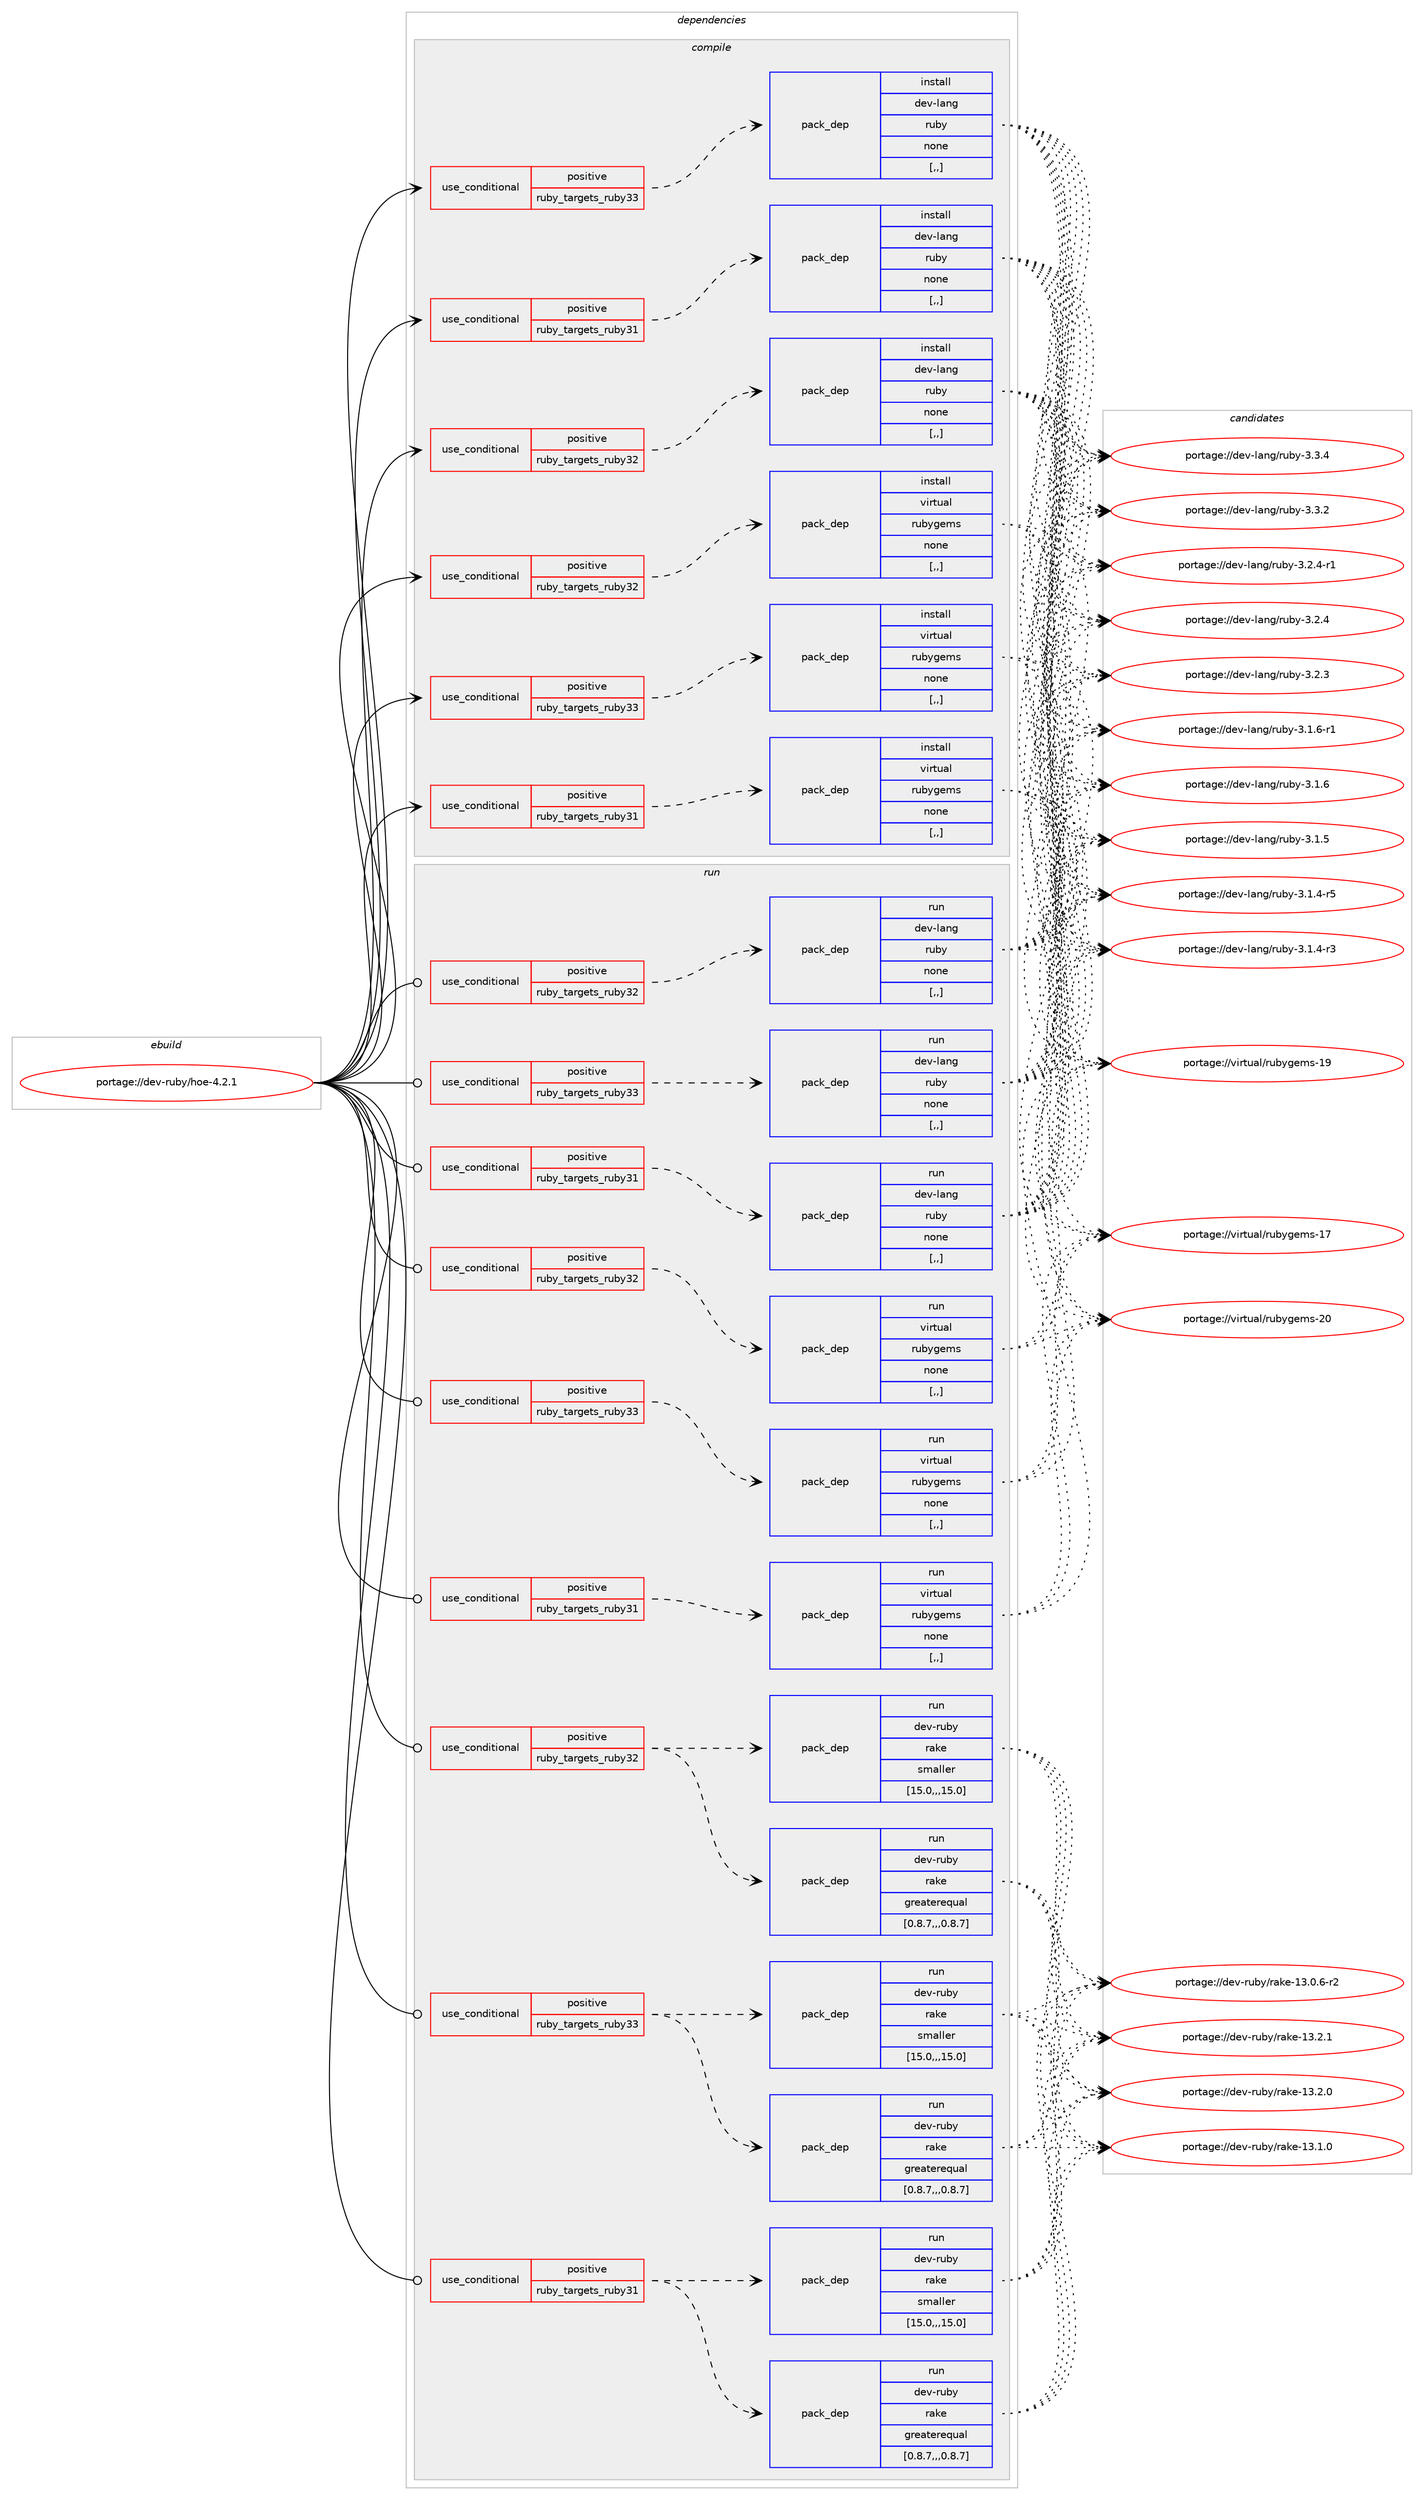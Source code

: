 digraph prolog {

# *************
# Graph options
# *************

newrank=true;
concentrate=true;
compound=true;
graph [rankdir=LR,fontname=Helvetica,fontsize=10,ranksep=1.5];#, ranksep=2.5, nodesep=0.2];
edge  [arrowhead=vee];
node  [fontname=Helvetica,fontsize=10];

# **********
# The ebuild
# **********

subgraph cluster_leftcol {
color=gray;
label=<<i>ebuild</i>>;
id [label="portage://dev-ruby/hoe-4.2.1", color=red, width=4, href="../dev-ruby/hoe-4.2.1.svg"];
}

# ****************
# The dependencies
# ****************

subgraph cluster_midcol {
color=gray;
label=<<i>dependencies</i>>;
subgraph cluster_compile {
fillcolor="#eeeeee";
style=filled;
label=<<i>compile</i>>;
subgraph cond48665 {
dependency185634 [label=<<TABLE BORDER="0" CELLBORDER="1" CELLSPACING="0" CELLPADDING="4"><TR><TD ROWSPAN="3" CELLPADDING="10">use_conditional</TD></TR><TR><TD>positive</TD></TR><TR><TD>ruby_targets_ruby31</TD></TR></TABLE>>, shape=none, color=red];
subgraph pack135637 {
dependency185635 [label=<<TABLE BORDER="0" CELLBORDER="1" CELLSPACING="0" CELLPADDING="4" WIDTH="220"><TR><TD ROWSPAN="6" CELLPADDING="30">pack_dep</TD></TR><TR><TD WIDTH="110">install</TD></TR><TR><TD>dev-lang</TD></TR><TR><TD>ruby</TD></TR><TR><TD>none</TD></TR><TR><TD>[,,]</TD></TR></TABLE>>, shape=none, color=blue];
}
dependency185634:e -> dependency185635:w [weight=20,style="dashed",arrowhead="vee"];
}
id:e -> dependency185634:w [weight=20,style="solid",arrowhead="vee"];
subgraph cond48666 {
dependency185636 [label=<<TABLE BORDER="0" CELLBORDER="1" CELLSPACING="0" CELLPADDING="4"><TR><TD ROWSPAN="3" CELLPADDING="10">use_conditional</TD></TR><TR><TD>positive</TD></TR><TR><TD>ruby_targets_ruby31</TD></TR></TABLE>>, shape=none, color=red];
subgraph pack135638 {
dependency185637 [label=<<TABLE BORDER="0" CELLBORDER="1" CELLSPACING="0" CELLPADDING="4" WIDTH="220"><TR><TD ROWSPAN="6" CELLPADDING="30">pack_dep</TD></TR><TR><TD WIDTH="110">install</TD></TR><TR><TD>virtual</TD></TR><TR><TD>rubygems</TD></TR><TR><TD>none</TD></TR><TR><TD>[,,]</TD></TR></TABLE>>, shape=none, color=blue];
}
dependency185636:e -> dependency185637:w [weight=20,style="dashed",arrowhead="vee"];
}
id:e -> dependency185636:w [weight=20,style="solid",arrowhead="vee"];
subgraph cond48667 {
dependency185638 [label=<<TABLE BORDER="0" CELLBORDER="1" CELLSPACING="0" CELLPADDING="4"><TR><TD ROWSPAN="3" CELLPADDING="10">use_conditional</TD></TR><TR><TD>positive</TD></TR><TR><TD>ruby_targets_ruby32</TD></TR></TABLE>>, shape=none, color=red];
subgraph pack135639 {
dependency185639 [label=<<TABLE BORDER="0" CELLBORDER="1" CELLSPACING="0" CELLPADDING="4" WIDTH="220"><TR><TD ROWSPAN="6" CELLPADDING="30">pack_dep</TD></TR><TR><TD WIDTH="110">install</TD></TR><TR><TD>dev-lang</TD></TR><TR><TD>ruby</TD></TR><TR><TD>none</TD></TR><TR><TD>[,,]</TD></TR></TABLE>>, shape=none, color=blue];
}
dependency185638:e -> dependency185639:w [weight=20,style="dashed",arrowhead="vee"];
}
id:e -> dependency185638:w [weight=20,style="solid",arrowhead="vee"];
subgraph cond48668 {
dependency185640 [label=<<TABLE BORDER="0" CELLBORDER="1" CELLSPACING="0" CELLPADDING="4"><TR><TD ROWSPAN="3" CELLPADDING="10">use_conditional</TD></TR><TR><TD>positive</TD></TR><TR><TD>ruby_targets_ruby32</TD></TR></TABLE>>, shape=none, color=red];
subgraph pack135640 {
dependency185641 [label=<<TABLE BORDER="0" CELLBORDER="1" CELLSPACING="0" CELLPADDING="4" WIDTH="220"><TR><TD ROWSPAN="6" CELLPADDING="30">pack_dep</TD></TR><TR><TD WIDTH="110">install</TD></TR><TR><TD>virtual</TD></TR><TR><TD>rubygems</TD></TR><TR><TD>none</TD></TR><TR><TD>[,,]</TD></TR></TABLE>>, shape=none, color=blue];
}
dependency185640:e -> dependency185641:w [weight=20,style="dashed",arrowhead="vee"];
}
id:e -> dependency185640:w [weight=20,style="solid",arrowhead="vee"];
subgraph cond48669 {
dependency185642 [label=<<TABLE BORDER="0" CELLBORDER="1" CELLSPACING="0" CELLPADDING="4"><TR><TD ROWSPAN="3" CELLPADDING="10">use_conditional</TD></TR><TR><TD>positive</TD></TR><TR><TD>ruby_targets_ruby33</TD></TR></TABLE>>, shape=none, color=red];
subgraph pack135641 {
dependency185643 [label=<<TABLE BORDER="0" CELLBORDER="1" CELLSPACING="0" CELLPADDING="4" WIDTH="220"><TR><TD ROWSPAN="6" CELLPADDING="30">pack_dep</TD></TR><TR><TD WIDTH="110">install</TD></TR><TR><TD>dev-lang</TD></TR><TR><TD>ruby</TD></TR><TR><TD>none</TD></TR><TR><TD>[,,]</TD></TR></TABLE>>, shape=none, color=blue];
}
dependency185642:e -> dependency185643:w [weight=20,style="dashed",arrowhead="vee"];
}
id:e -> dependency185642:w [weight=20,style="solid",arrowhead="vee"];
subgraph cond48670 {
dependency185644 [label=<<TABLE BORDER="0" CELLBORDER="1" CELLSPACING="0" CELLPADDING="4"><TR><TD ROWSPAN="3" CELLPADDING="10">use_conditional</TD></TR><TR><TD>positive</TD></TR><TR><TD>ruby_targets_ruby33</TD></TR></TABLE>>, shape=none, color=red];
subgraph pack135642 {
dependency185645 [label=<<TABLE BORDER="0" CELLBORDER="1" CELLSPACING="0" CELLPADDING="4" WIDTH="220"><TR><TD ROWSPAN="6" CELLPADDING="30">pack_dep</TD></TR><TR><TD WIDTH="110">install</TD></TR><TR><TD>virtual</TD></TR><TR><TD>rubygems</TD></TR><TR><TD>none</TD></TR><TR><TD>[,,]</TD></TR></TABLE>>, shape=none, color=blue];
}
dependency185644:e -> dependency185645:w [weight=20,style="dashed",arrowhead="vee"];
}
id:e -> dependency185644:w [weight=20,style="solid",arrowhead="vee"];
}
subgraph cluster_compileandrun {
fillcolor="#eeeeee";
style=filled;
label=<<i>compile and run</i>>;
}
subgraph cluster_run {
fillcolor="#eeeeee";
style=filled;
label=<<i>run</i>>;
subgraph cond48671 {
dependency185646 [label=<<TABLE BORDER="0" CELLBORDER="1" CELLSPACING="0" CELLPADDING="4"><TR><TD ROWSPAN="3" CELLPADDING="10">use_conditional</TD></TR><TR><TD>positive</TD></TR><TR><TD>ruby_targets_ruby31</TD></TR></TABLE>>, shape=none, color=red];
subgraph pack135643 {
dependency185647 [label=<<TABLE BORDER="0" CELLBORDER="1" CELLSPACING="0" CELLPADDING="4" WIDTH="220"><TR><TD ROWSPAN="6" CELLPADDING="30">pack_dep</TD></TR><TR><TD WIDTH="110">run</TD></TR><TR><TD>dev-lang</TD></TR><TR><TD>ruby</TD></TR><TR><TD>none</TD></TR><TR><TD>[,,]</TD></TR></TABLE>>, shape=none, color=blue];
}
dependency185646:e -> dependency185647:w [weight=20,style="dashed",arrowhead="vee"];
}
id:e -> dependency185646:w [weight=20,style="solid",arrowhead="odot"];
subgraph cond48672 {
dependency185648 [label=<<TABLE BORDER="0" CELLBORDER="1" CELLSPACING="0" CELLPADDING="4"><TR><TD ROWSPAN="3" CELLPADDING="10">use_conditional</TD></TR><TR><TD>positive</TD></TR><TR><TD>ruby_targets_ruby31</TD></TR></TABLE>>, shape=none, color=red];
subgraph pack135644 {
dependency185649 [label=<<TABLE BORDER="0" CELLBORDER="1" CELLSPACING="0" CELLPADDING="4" WIDTH="220"><TR><TD ROWSPAN="6" CELLPADDING="30">pack_dep</TD></TR><TR><TD WIDTH="110">run</TD></TR><TR><TD>dev-ruby</TD></TR><TR><TD>rake</TD></TR><TR><TD>greaterequal</TD></TR><TR><TD>[0.8.7,,,0.8.7]</TD></TR></TABLE>>, shape=none, color=blue];
}
dependency185648:e -> dependency185649:w [weight=20,style="dashed",arrowhead="vee"];
subgraph pack135645 {
dependency185650 [label=<<TABLE BORDER="0" CELLBORDER="1" CELLSPACING="0" CELLPADDING="4" WIDTH="220"><TR><TD ROWSPAN="6" CELLPADDING="30">pack_dep</TD></TR><TR><TD WIDTH="110">run</TD></TR><TR><TD>dev-ruby</TD></TR><TR><TD>rake</TD></TR><TR><TD>smaller</TD></TR><TR><TD>[15.0,,,15.0]</TD></TR></TABLE>>, shape=none, color=blue];
}
dependency185648:e -> dependency185650:w [weight=20,style="dashed",arrowhead="vee"];
}
id:e -> dependency185648:w [weight=20,style="solid",arrowhead="odot"];
subgraph cond48673 {
dependency185651 [label=<<TABLE BORDER="0" CELLBORDER="1" CELLSPACING="0" CELLPADDING="4"><TR><TD ROWSPAN="3" CELLPADDING="10">use_conditional</TD></TR><TR><TD>positive</TD></TR><TR><TD>ruby_targets_ruby31</TD></TR></TABLE>>, shape=none, color=red];
subgraph pack135646 {
dependency185652 [label=<<TABLE BORDER="0" CELLBORDER="1" CELLSPACING="0" CELLPADDING="4" WIDTH="220"><TR><TD ROWSPAN="6" CELLPADDING="30">pack_dep</TD></TR><TR><TD WIDTH="110">run</TD></TR><TR><TD>virtual</TD></TR><TR><TD>rubygems</TD></TR><TR><TD>none</TD></TR><TR><TD>[,,]</TD></TR></TABLE>>, shape=none, color=blue];
}
dependency185651:e -> dependency185652:w [weight=20,style="dashed",arrowhead="vee"];
}
id:e -> dependency185651:w [weight=20,style="solid",arrowhead="odot"];
subgraph cond48674 {
dependency185653 [label=<<TABLE BORDER="0" CELLBORDER="1" CELLSPACING="0" CELLPADDING="4"><TR><TD ROWSPAN="3" CELLPADDING="10">use_conditional</TD></TR><TR><TD>positive</TD></TR><TR><TD>ruby_targets_ruby32</TD></TR></TABLE>>, shape=none, color=red];
subgraph pack135647 {
dependency185654 [label=<<TABLE BORDER="0" CELLBORDER="1" CELLSPACING="0" CELLPADDING="4" WIDTH="220"><TR><TD ROWSPAN="6" CELLPADDING="30">pack_dep</TD></TR><TR><TD WIDTH="110">run</TD></TR><TR><TD>dev-lang</TD></TR><TR><TD>ruby</TD></TR><TR><TD>none</TD></TR><TR><TD>[,,]</TD></TR></TABLE>>, shape=none, color=blue];
}
dependency185653:e -> dependency185654:w [weight=20,style="dashed",arrowhead="vee"];
}
id:e -> dependency185653:w [weight=20,style="solid",arrowhead="odot"];
subgraph cond48675 {
dependency185655 [label=<<TABLE BORDER="0" CELLBORDER="1" CELLSPACING="0" CELLPADDING="4"><TR><TD ROWSPAN="3" CELLPADDING="10">use_conditional</TD></TR><TR><TD>positive</TD></TR><TR><TD>ruby_targets_ruby32</TD></TR></TABLE>>, shape=none, color=red];
subgraph pack135648 {
dependency185656 [label=<<TABLE BORDER="0" CELLBORDER="1" CELLSPACING="0" CELLPADDING="4" WIDTH="220"><TR><TD ROWSPAN="6" CELLPADDING="30">pack_dep</TD></TR><TR><TD WIDTH="110">run</TD></TR><TR><TD>dev-ruby</TD></TR><TR><TD>rake</TD></TR><TR><TD>greaterequal</TD></TR><TR><TD>[0.8.7,,,0.8.7]</TD></TR></TABLE>>, shape=none, color=blue];
}
dependency185655:e -> dependency185656:w [weight=20,style="dashed",arrowhead="vee"];
subgraph pack135649 {
dependency185657 [label=<<TABLE BORDER="0" CELLBORDER="1" CELLSPACING="0" CELLPADDING="4" WIDTH="220"><TR><TD ROWSPAN="6" CELLPADDING="30">pack_dep</TD></TR><TR><TD WIDTH="110">run</TD></TR><TR><TD>dev-ruby</TD></TR><TR><TD>rake</TD></TR><TR><TD>smaller</TD></TR><TR><TD>[15.0,,,15.0]</TD></TR></TABLE>>, shape=none, color=blue];
}
dependency185655:e -> dependency185657:w [weight=20,style="dashed",arrowhead="vee"];
}
id:e -> dependency185655:w [weight=20,style="solid",arrowhead="odot"];
subgraph cond48676 {
dependency185658 [label=<<TABLE BORDER="0" CELLBORDER="1" CELLSPACING="0" CELLPADDING="4"><TR><TD ROWSPAN="3" CELLPADDING="10">use_conditional</TD></TR><TR><TD>positive</TD></TR><TR><TD>ruby_targets_ruby32</TD></TR></TABLE>>, shape=none, color=red];
subgraph pack135650 {
dependency185659 [label=<<TABLE BORDER="0" CELLBORDER="1" CELLSPACING="0" CELLPADDING="4" WIDTH="220"><TR><TD ROWSPAN="6" CELLPADDING="30">pack_dep</TD></TR><TR><TD WIDTH="110">run</TD></TR><TR><TD>virtual</TD></TR><TR><TD>rubygems</TD></TR><TR><TD>none</TD></TR><TR><TD>[,,]</TD></TR></TABLE>>, shape=none, color=blue];
}
dependency185658:e -> dependency185659:w [weight=20,style="dashed",arrowhead="vee"];
}
id:e -> dependency185658:w [weight=20,style="solid",arrowhead="odot"];
subgraph cond48677 {
dependency185660 [label=<<TABLE BORDER="0" CELLBORDER="1" CELLSPACING="0" CELLPADDING="4"><TR><TD ROWSPAN="3" CELLPADDING="10">use_conditional</TD></TR><TR><TD>positive</TD></TR><TR><TD>ruby_targets_ruby33</TD></TR></TABLE>>, shape=none, color=red];
subgraph pack135651 {
dependency185661 [label=<<TABLE BORDER="0" CELLBORDER="1" CELLSPACING="0" CELLPADDING="4" WIDTH="220"><TR><TD ROWSPAN="6" CELLPADDING="30">pack_dep</TD></TR><TR><TD WIDTH="110">run</TD></TR><TR><TD>dev-lang</TD></TR><TR><TD>ruby</TD></TR><TR><TD>none</TD></TR><TR><TD>[,,]</TD></TR></TABLE>>, shape=none, color=blue];
}
dependency185660:e -> dependency185661:w [weight=20,style="dashed",arrowhead="vee"];
}
id:e -> dependency185660:w [weight=20,style="solid",arrowhead="odot"];
subgraph cond48678 {
dependency185662 [label=<<TABLE BORDER="0" CELLBORDER="1" CELLSPACING="0" CELLPADDING="4"><TR><TD ROWSPAN="3" CELLPADDING="10">use_conditional</TD></TR><TR><TD>positive</TD></TR><TR><TD>ruby_targets_ruby33</TD></TR></TABLE>>, shape=none, color=red];
subgraph pack135652 {
dependency185663 [label=<<TABLE BORDER="0" CELLBORDER="1" CELLSPACING="0" CELLPADDING="4" WIDTH="220"><TR><TD ROWSPAN="6" CELLPADDING="30">pack_dep</TD></TR><TR><TD WIDTH="110">run</TD></TR><TR><TD>dev-ruby</TD></TR><TR><TD>rake</TD></TR><TR><TD>greaterequal</TD></TR><TR><TD>[0.8.7,,,0.8.7]</TD></TR></TABLE>>, shape=none, color=blue];
}
dependency185662:e -> dependency185663:w [weight=20,style="dashed",arrowhead="vee"];
subgraph pack135653 {
dependency185664 [label=<<TABLE BORDER="0" CELLBORDER="1" CELLSPACING="0" CELLPADDING="4" WIDTH="220"><TR><TD ROWSPAN="6" CELLPADDING="30">pack_dep</TD></TR><TR><TD WIDTH="110">run</TD></TR><TR><TD>dev-ruby</TD></TR><TR><TD>rake</TD></TR><TR><TD>smaller</TD></TR><TR><TD>[15.0,,,15.0]</TD></TR></TABLE>>, shape=none, color=blue];
}
dependency185662:e -> dependency185664:w [weight=20,style="dashed",arrowhead="vee"];
}
id:e -> dependency185662:w [weight=20,style="solid",arrowhead="odot"];
subgraph cond48679 {
dependency185665 [label=<<TABLE BORDER="0" CELLBORDER="1" CELLSPACING="0" CELLPADDING="4"><TR><TD ROWSPAN="3" CELLPADDING="10">use_conditional</TD></TR><TR><TD>positive</TD></TR><TR><TD>ruby_targets_ruby33</TD></TR></TABLE>>, shape=none, color=red];
subgraph pack135654 {
dependency185666 [label=<<TABLE BORDER="0" CELLBORDER="1" CELLSPACING="0" CELLPADDING="4" WIDTH="220"><TR><TD ROWSPAN="6" CELLPADDING="30">pack_dep</TD></TR><TR><TD WIDTH="110">run</TD></TR><TR><TD>virtual</TD></TR><TR><TD>rubygems</TD></TR><TR><TD>none</TD></TR><TR><TD>[,,]</TD></TR></TABLE>>, shape=none, color=blue];
}
dependency185665:e -> dependency185666:w [weight=20,style="dashed",arrowhead="vee"];
}
id:e -> dependency185665:w [weight=20,style="solid",arrowhead="odot"];
}
}

# **************
# The candidates
# **************

subgraph cluster_choices {
rank=same;
color=gray;
label=<<i>candidates</i>>;

subgraph choice135637 {
color=black;
nodesep=1;
choice10010111845108971101034711411798121455146514652 [label="portage://dev-lang/ruby-3.3.4", color=red, width=4,href="../dev-lang/ruby-3.3.4.svg"];
choice10010111845108971101034711411798121455146514650 [label="portage://dev-lang/ruby-3.3.2", color=red, width=4,href="../dev-lang/ruby-3.3.2.svg"];
choice100101118451089711010347114117981214551465046524511449 [label="portage://dev-lang/ruby-3.2.4-r1", color=red, width=4,href="../dev-lang/ruby-3.2.4-r1.svg"];
choice10010111845108971101034711411798121455146504652 [label="portage://dev-lang/ruby-3.2.4", color=red, width=4,href="../dev-lang/ruby-3.2.4.svg"];
choice10010111845108971101034711411798121455146504651 [label="portage://dev-lang/ruby-3.2.3", color=red, width=4,href="../dev-lang/ruby-3.2.3.svg"];
choice100101118451089711010347114117981214551464946544511449 [label="portage://dev-lang/ruby-3.1.6-r1", color=red, width=4,href="../dev-lang/ruby-3.1.6-r1.svg"];
choice10010111845108971101034711411798121455146494654 [label="portage://dev-lang/ruby-3.1.6", color=red, width=4,href="../dev-lang/ruby-3.1.6.svg"];
choice10010111845108971101034711411798121455146494653 [label="portage://dev-lang/ruby-3.1.5", color=red, width=4,href="../dev-lang/ruby-3.1.5.svg"];
choice100101118451089711010347114117981214551464946524511453 [label="portage://dev-lang/ruby-3.1.4-r5", color=red, width=4,href="../dev-lang/ruby-3.1.4-r5.svg"];
choice100101118451089711010347114117981214551464946524511451 [label="portage://dev-lang/ruby-3.1.4-r3", color=red, width=4,href="../dev-lang/ruby-3.1.4-r3.svg"];
dependency185635:e -> choice10010111845108971101034711411798121455146514652:w [style=dotted,weight="100"];
dependency185635:e -> choice10010111845108971101034711411798121455146514650:w [style=dotted,weight="100"];
dependency185635:e -> choice100101118451089711010347114117981214551465046524511449:w [style=dotted,weight="100"];
dependency185635:e -> choice10010111845108971101034711411798121455146504652:w [style=dotted,weight="100"];
dependency185635:e -> choice10010111845108971101034711411798121455146504651:w [style=dotted,weight="100"];
dependency185635:e -> choice100101118451089711010347114117981214551464946544511449:w [style=dotted,weight="100"];
dependency185635:e -> choice10010111845108971101034711411798121455146494654:w [style=dotted,weight="100"];
dependency185635:e -> choice10010111845108971101034711411798121455146494653:w [style=dotted,weight="100"];
dependency185635:e -> choice100101118451089711010347114117981214551464946524511453:w [style=dotted,weight="100"];
dependency185635:e -> choice100101118451089711010347114117981214551464946524511451:w [style=dotted,weight="100"];
}
subgraph choice135638 {
color=black;
nodesep=1;
choice118105114116117971084711411798121103101109115455048 [label="portage://virtual/rubygems-20", color=red, width=4,href="../virtual/rubygems-20.svg"];
choice118105114116117971084711411798121103101109115454957 [label="portage://virtual/rubygems-19", color=red, width=4,href="../virtual/rubygems-19.svg"];
choice118105114116117971084711411798121103101109115454955 [label="portage://virtual/rubygems-17", color=red, width=4,href="../virtual/rubygems-17.svg"];
dependency185637:e -> choice118105114116117971084711411798121103101109115455048:w [style=dotted,weight="100"];
dependency185637:e -> choice118105114116117971084711411798121103101109115454957:w [style=dotted,weight="100"];
dependency185637:e -> choice118105114116117971084711411798121103101109115454955:w [style=dotted,weight="100"];
}
subgraph choice135639 {
color=black;
nodesep=1;
choice10010111845108971101034711411798121455146514652 [label="portage://dev-lang/ruby-3.3.4", color=red, width=4,href="../dev-lang/ruby-3.3.4.svg"];
choice10010111845108971101034711411798121455146514650 [label="portage://dev-lang/ruby-3.3.2", color=red, width=4,href="../dev-lang/ruby-3.3.2.svg"];
choice100101118451089711010347114117981214551465046524511449 [label="portage://dev-lang/ruby-3.2.4-r1", color=red, width=4,href="../dev-lang/ruby-3.2.4-r1.svg"];
choice10010111845108971101034711411798121455146504652 [label="portage://dev-lang/ruby-3.2.4", color=red, width=4,href="../dev-lang/ruby-3.2.4.svg"];
choice10010111845108971101034711411798121455146504651 [label="portage://dev-lang/ruby-3.2.3", color=red, width=4,href="../dev-lang/ruby-3.2.3.svg"];
choice100101118451089711010347114117981214551464946544511449 [label="portage://dev-lang/ruby-3.1.6-r1", color=red, width=4,href="../dev-lang/ruby-3.1.6-r1.svg"];
choice10010111845108971101034711411798121455146494654 [label="portage://dev-lang/ruby-3.1.6", color=red, width=4,href="../dev-lang/ruby-3.1.6.svg"];
choice10010111845108971101034711411798121455146494653 [label="portage://dev-lang/ruby-3.1.5", color=red, width=4,href="../dev-lang/ruby-3.1.5.svg"];
choice100101118451089711010347114117981214551464946524511453 [label="portage://dev-lang/ruby-3.1.4-r5", color=red, width=4,href="../dev-lang/ruby-3.1.4-r5.svg"];
choice100101118451089711010347114117981214551464946524511451 [label="portage://dev-lang/ruby-3.1.4-r3", color=red, width=4,href="../dev-lang/ruby-3.1.4-r3.svg"];
dependency185639:e -> choice10010111845108971101034711411798121455146514652:w [style=dotted,weight="100"];
dependency185639:e -> choice10010111845108971101034711411798121455146514650:w [style=dotted,weight="100"];
dependency185639:e -> choice100101118451089711010347114117981214551465046524511449:w [style=dotted,weight="100"];
dependency185639:e -> choice10010111845108971101034711411798121455146504652:w [style=dotted,weight="100"];
dependency185639:e -> choice10010111845108971101034711411798121455146504651:w [style=dotted,weight="100"];
dependency185639:e -> choice100101118451089711010347114117981214551464946544511449:w [style=dotted,weight="100"];
dependency185639:e -> choice10010111845108971101034711411798121455146494654:w [style=dotted,weight="100"];
dependency185639:e -> choice10010111845108971101034711411798121455146494653:w [style=dotted,weight="100"];
dependency185639:e -> choice100101118451089711010347114117981214551464946524511453:w [style=dotted,weight="100"];
dependency185639:e -> choice100101118451089711010347114117981214551464946524511451:w [style=dotted,weight="100"];
}
subgraph choice135640 {
color=black;
nodesep=1;
choice118105114116117971084711411798121103101109115455048 [label="portage://virtual/rubygems-20", color=red, width=4,href="../virtual/rubygems-20.svg"];
choice118105114116117971084711411798121103101109115454957 [label="portage://virtual/rubygems-19", color=red, width=4,href="../virtual/rubygems-19.svg"];
choice118105114116117971084711411798121103101109115454955 [label="portage://virtual/rubygems-17", color=red, width=4,href="../virtual/rubygems-17.svg"];
dependency185641:e -> choice118105114116117971084711411798121103101109115455048:w [style=dotted,weight="100"];
dependency185641:e -> choice118105114116117971084711411798121103101109115454957:w [style=dotted,weight="100"];
dependency185641:e -> choice118105114116117971084711411798121103101109115454955:w [style=dotted,weight="100"];
}
subgraph choice135641 {
color=black;
nodesep=1;
choice10010111845108971101034711411798121455146514652 [label="portage://dev-lang/ruby-3.3.4", color=red, width=4,href="../dev-lang/ruby-3.3.4.svg"];
choice10010111845108971101034711411798121455146514650 [label="portage://dev-lang/ruby-3.3.2", color=red, width=4,href="../dev-lang/ruby-3.3.2.svg"];
choice100101118451089711010347114117981214551465046524511449 [label="portage://dev-lang/ruby-3.2.4-r1", color=red, width=4,href="../dev-lang/ruby-3.2.4-r1.svg"];
choice10010111845108971101034711411798121455146504652 [label="portage://dev-lang/ruby-3.2.4", color=red, width=4,href="../dev-lang/ruby-3.2.4.svg"];
choice10010111845108971101034711411798121455146504651 [label="portage://dev-lang/ruby-3.2.3", color=red, width=4,href="../dev-lang/ruby-3.2.3.svg"];
choice100101118451089711010347114117981214551464946544511449 [label="portage://dev-lang/ruby-3.1.6-r1", color=red, width=4,href="../dev-lang/ruby-3.1.6-r1.svg"];
choice10010111845108971101034711411798121455146494654 [label="portage://dev-lang/ruby-3.1.6", color=red, width=4,href="../dev-lang/ruby-3.1.6.svg"];
choice10010111845108971101034711411798121455146494653 [label="portage://dev-lang/ruby-3.1.5", color=red, width=4,href="../dev-lang/ruby-3.1.5.svg"];
choice100101118451089711010347114117981214551464946524511453 [label="portage://dev-lang/ruby-3.1.4-r5", color=red, width=4,href="../dev-lang/ruby-3.1.4-r5.svg"];
choice100101118451089711010347114117981214551464946524511451 [label="portage://dev-lang/ruby-3.1.4-r3", color=red, width=4,href="../dev-lang/ruby-3.1.4-r3.svg"];
dependency185643:e -> choice10010111845108971101034711411798121455146514652:w [style=dotted,weight="100"];
dependency185643:e -> choice10010111845108971101034711411798121455146514650:w [style=dotted,weight="100"];
dependency185643:e -> choice100101118451089711010347114117981214551465046524511449:w [style=dotted,weight="100"];
dependency185643:e -> choice10010111845108971101034711411798121455146504652:w [style=dotted,weight="100"];
dependency185643:e -> choice10010111845108971101034711411798121455146504651:w [style=dotted,weight="100"];
dependency185643:e -> choice100101118451089711010347114117981214551464946544511449:w [style=dotted,weight="100"];
dependency185643:e -> choice10010111845108971101034711411798121455146494654:w [style=dotted,weight="100"];
dependency185643:e -> choice10010111845108971101034711411798121455146494653:w [style=dotted,weight="100"];
dependency185643:e -> choice100101118451089711010347114117981214551464946524511453:w [style=dotted,weight="100"];
dependency185643:e -> choice100101118451089711010347114117981214551464946524511451:w [style=dotted,weight="100"];
}
subgraph choice135642 {
color=black;
nodesep=1;
choice118105114116117971084711411798121103101109115455048 [label="portage://virtual/rubygems-20", color=red, width=4,href="../virtual/rubygems-20.svg"];
choice118105114116117971084711411798121103101109115454957 [label="portage://virtual/rubygems-19", color=red, width=4,href="../virtual/rubygems-19.svg"];
choice118105114116117971084711411798121103101109115454955 [label="portage://virtual/rubygems-17", color=red, width=4,href="../virtual/rubygems-17.svg"];
dependency185645:e -> choice118105114116117971084711411798121103101109115455048:w [style=dotted,weight="100"];
dependency185645:e -> choice118105114116117971084711411798121103101109115454957:w [style=dotted,weight="100"];
dependency185645:e -> choice118105114116117971084711411798121103101109115454955:w [style=dotted,weight="100"];
}
subgraph choice135643 {
color=black;
nodesep=1;
choice10010111845108971101034711411798121455146514652 [label="portage://dev-lang/ruby-3.3.4", color=red, width=4,href="../dev-lang/ruby-3.3.4.svg"];
choice10010111845108971101034711411798121455146514650 [label="portage://dev-lang/ruby-3.3.2", color=red, width=4,href="../dev-lang/ruby-3.3.2.svg"];
choice100101118451089711010347114117981214551465046524511449 [label="portage://dev-lang/ruby-3.2.4-r1", color=red, width=4,href="../dev-lang/ruby-3.2.4-r1.svg"];
choice10010111845108971101034711411798121455146504652 [label="portage://dev-lang/ruby-3.2.4", color=red, width=4,href="../dev-lang/ruby-3.2.4.svg"];
choice10010111845108971101034711411798121455146504651 [label="portage://dev-lang/ruby-3.2.3", color=red, width=4,href="../dev-lang/ruby-3.2.3.svg"];
choice100101118451089711010347114117981214551464946544511449 [label="portage://dev-lang/ruby-3.1.6-r1", color=red, width=4,href="../dev-lang/ruby-3.1.6-r1.svg"];
choice10010111845108971101034711411798121455146494654 [label="portage://dev-lang/ruby-3.1.6", color=red, width=4,href="../dev-lang/ruby-3.1.6.svg"];
choice10010111845108971101034711411798121455146494653 [label="portage://dev-lang/ruby-3.1.5", color=red, width=4,href="../dev-lang/ruby-3.1.5.svg"];
choice100101118451089711010347114117981214551464946524511453 [label="portage://dev-lang/ruby-3.1.4-r5", color=red, width=4,href="../dev-lang/ruby-3.1.4-r5.svg"];
choice100101118451089711010347114117981214551464946524511451 [label="portage://dev-lang/ruby-3.1.4-r3", color=red, width=4,href="../dev-lang/ruby-3.1.4-r3.svg"];
dependency185647:e -> choice10010111845108971101034711411798121455146514652:w [style=dotted,weight="100"];
dependency185647:e -> choice10010111845108971101034711411798121455146514650:w [style=dotted,weight="100"];
dependency185647:e -> choice100101118451089711010347114117981214551465046524511449:w [style=dotted,weight="100"];
dependency185647:e -> choice10010111845108971101034711411798121455146504652:w [style=dotted,weight="100"];
dependency185647:e -> choice10010111845108971101034711411798121455146504651:w [style=dotted,weight="100"];
dependency185647:e -> choice100101118451089711010347114117981214551464946544511449:w [style=dotted,weight="100"];
dependency185647:e -> choice10010111845108971101034711411798121455146494654:w [style=dotted,weight="100"];
dependency185647:e -> choice10010111845108971101034711411798121455146494653:w [style=dotted,weight="100"];
dependency185647:e -> choice100101118451089711010347114117981214551464946524511453:w [style=dotted,weight="100"];
dependency185647:e -> choice100101118451089711010347114117981214551464946524511451:w [style=dotted,weight="100"];
}
subgraph choice135644 {
color=black;
nodesep=1;
choice1001011184511411798121471149710710145495146504649 [label="portage://dev-ruby/rake-13.2.1", color=red, width=4,href="../dev-ruby/rake-13.2.1.svg"];
choice1001011184511411798121471149710710145495146504648 [label="portage://dev-ruby/rake-13.2.0", color=red, width=4,href="../dev-ruby/rake-13.2.0.svg"];
choice1001011184511411798121471149710710145495146494648 [label="portage://dev-ruby/rake-13.1.0", color=red, width=4,href="../dev-ruby/rake-13.1.0.svg"];
choice10010111845114117981214711497107101454951464846544511450 [label="portage://dev-ruby/rake-13.0.6-r2", color=red, width=4,href="../dev-ruby/rake-13.0.6-r2.svg"];
dependency185649:e -> choice1001011184511411798121471149710710145495146504649:w [style=dotted,weight="100"];
dependency185649:e -> choice1001011184511411798121471149710710145495146504648:w [style=dotted,weight="100"];
dependency185649:e -> choice1001011184511411798121471149710710145495146494648:w [style=dotted,weight="100"];
dependency185649:e -> choice10010111845114117981214711497107101454951464846544511450:w [style=dotted,weight="100"];
}
subgraph choice135645 {
color=black;
nodesep=1;
choice1001011184511411798121471149710710145495146504649 [label="portage://dev-ruby/rake-13.2.1", color=red, width=4,href="../dev-ruby/rake-13.2.1.svg"];
choice1001011184511411798121471149710710145495146504648 [label="portage://dev-ruby/rake-13.2.0", color=red, width=4,href="../dev-ruby/rake-13.2.0.svg"];
choice1001011184511411798121471149710710145495146494648 [label="portage://dev-ruby/rake-13.1.0", color=red, width=4,href="../dev-ruby/rake-13.1.0.svg"];
choice10010111845114117981214711497107101454951464846544511450 [label="portage://dev-ruby/rake-13.0.6-r2", color=red, width=4,href="../dev-ruby/rake-13.0.6-r2.svg"];
dependency185650:e -> choice1001011184511411798121471149710710145495146504649:w [style=dotted,weight="100"];
dependency185650:e -> choice1001011184511411798121471149710710145495146504648:w [style=dotted,weight="100"];
dependency185650:e -> choice1001011184511411798121471149710710145495146494648:w [style=dotted,weight="100"];
dependency185650:e -> choice10010111845114117981214711497107101454951464846544511450:w [style=dotted,weight="100"];
}
subgraph choice135646 {
color=black;
nodesep=1;
choice118105114116117971084711411798121103101109115455048 [label="portage://virtual/rubygems-20", color=red, width=4,href="../virtual/rubygems-20.svg"];
choice118105114116117971084711411798121103101109115454957 [label="portage://virtual/rubygems-19", color=red, width=4,href="../virtual/rubygems-19.svg"];
choice118105114116117971084711411798121103101109115454955 [label="portage://virtual/rubygems-17", color=red, width=4,href="../virtual/rubygems-17.svg"];
dependency185652:e -> choice118105114116117971084711411798121103101109115455048:w [style=dotted,weight="100"];
dependency185652:e -> choice118105114116117971084711411798121103101109115454957:w [style=dotted,weight="100"];
dependency185652:e -> choice118105114116117971084711411798121103101109115454955:w [style=dotted,weight="100"];
}
subgraph choice135647 {
color=black;
nodesep=1;
choice10010111845108971101034711411798121455146514652 [label="portage://dev-lang/ruby-3.3.4", color=red, width=4,href="../dev-lang/ruby-3.3.4.svg"];
choice10010111845108971101034711411798121455146514650 [label="portage://dev-lang/ruby-3.3.2", color=red, width=4,href="../dev-lang/ruby-3.3.2.svg"];
choice100101118451089711010347114117981214551465046524511449 [label="portage://dev-lang/ruby-3.2.4-r1", color=red, width=4,href="../dev-lang/ruby-3.2.4-r1.svg"];
choice10010111845108971101034711411798121455146504652 [label="portage://dev-lang/ruby-3.2.4", color=red, width=4,href="../dev-lang/ruby-3.2.4.svg"];
choice10010111845108971101034711411798121455146504651 [label="portage://dev-lang/ruby-3.2.3", color=red, width=4,href="../dev-lang/ruby-3.2.3.svg"];
choice100101118451089711010347114117981214551464946544511449 [label="portage://dev-lang/ruby-3.1.6-r1", color=red, width=4,href="../dev-lang/ruby-3.1.6-r1.svg"];
choice10010111845108971101034711411798121455146494654 [label="portage://dev-lang/ruby-3.1.6", color=red, width=4,href="../dev-lang/ruby-3.1.6.svg"];
choice10010111845108971101034711411798121455146494653 [label="portage://dev-lang/ruby-3.1.5", color=red, width=4,href="../dev-lang/ruby-3.1.5.svg"];
choice100101118451089711010347114117981214551464946524511453 [label="portage://dev-lang/ruby-3.1.4-r5", color=red, width=4,href="../dev-lang/ruby-3.1.4-r5.svg"];
choice100101118451089711010347114117981214551464946524511451 [label="portage://dev-lang/ruby-3.1.4-r3", color=red, width=4,href="../dev-lang/ruby-3.1.4-r3.svg"];
dependency185654:e -> choice10010111845108971101034711411798121455146514652:w [style=dotted,weight="100"];
dependency185654:e -> choice10010111845108971101034711411798121455146514650:w [style=dotted,weight="100"];
dependency185654:e -> choice100101118451089711010347114117981214551465046524511449:w [style=dotted,weight="100"];
dependency185654:e -> choice10010111845108971101034711411798121455146504652:w [style=dotted,weight="100"];
dependency185654:e -> choice10010111845108971101034711411798121455146504651:w [style=dotted,weight="100"];
dependency185654:e -> choice100101118451089711010347114117981214551464946544511449:w [style=dotted,weight="100"];
dependency185654:e -> choice10010111845108971101034711411798121455146494654:w [style=dotted,weight="100"];
dependency185654:e -> choice10010111845108971101034711411798121455146494653:w [style=dotted,weight="100"];
dependency185654:e -> choice100101118451089711010347114117981214551464946524511453:w [style=dotted,weight="100"];
dependency185654:e -> choice100101118451089711010347114117981214551464946524511451:w [style=dotted,weight="100"];
}
subgraph choice135648 {
color=black;
nodesep=1;
choice1001011184511411798121471149710710145495146504649 [label="portage://dev-ruby/rake-13.2.1", color=red, width=4,href="../dev-ruby/rake-13.2.1.svg"];
choice1001011184511411798121471149710710145495146504648 [label="portage://dev-ruby/rake-13.2.0", color=red, width=4,href="../dev-ruby/rake-13.2.0.svg"];
choice1001011184511411798121471149710710145495146494648 [label="portage://dev-ruby/rake-13.1.0", color=red, width=4,href="../dev-ruby/rake-13.1.0.svg"];
choice10010111845114117981214711497107101454951464846544511450 [label="portage://dev-ruby/rake-13.0.6-r2", color=red, width=4,href="../dev-ruby/rake-13.0.6-r2.svg"];
dependency185656:e -> choice1001011184511411798121471149710710145495146504649:w [style=dotted,weight="100"];
dependency185656:e -> choice1001011184511411798121471149710710145495146504648:w [style=dotted,weight="100"];
dependency185656:e -> choice1001011184511411798121471149710710145495146494648:w [style=dotted,weight="100"];
dependency185656:e -> choice10010111845114117981214711497107101454951464846544511450:w [style=dotted,weight="100"];
}
subgraph choice135649 {
color=black;
nodesep=1;
choice1001011184511411798121471149710710145495146504649 [label="portage://dev-ruby/rake-13.2.1", color=red, width=4,href="../dev-ruby/rake-13.2.1.svg"];
choice1001011184511411798121471149710710145495146504648 [label="portage://dev-ruby/rake-13.2.0", color=red, width=4,href="../dev-ruby/rake-13.2.0.svg"];
choice1001011184511411798121471149710710145495146494648 [label="portage://dev-ruby/rake-13.1.0", color=red, width=4,href="../dev-ruby/rake-13.1.0.svg"];
choice10010111845114117981214711497107101454951464846544511450 [label="portage://dev-ruby/rake-13.0.6-r2", color=red, width=4,href="../dev-ruby/rake-13.0.6-r2.svg"];
dependency185657:e -> choice1001011184511411798121471149710710145495146504649:w [style=dotted,weight="100"];
dependency185657:e -> choice1001011184511411798121471149710710145495146504648:w [style=dotted,weight="100"];
dependency185657:e -> choice1001011184511411798121471149710710145495146494648:w [style=dotted,weight="100"];
dependency185657:e -> choice10010111845114117981214711497107101454951464846544511450:w [style=dotted,weight="100"];
}
subgraph choice135650 {
color=black;
nodesep=1;
choice118105114116117971084711411798121103101109115455048 [label="portage://virtual/rubygems-20", color=red, width=4,href="../virtual/rubygems-20.svg"];
choice118105114116117971084711411798121103101109115454957 [label="portage://virtual/rubygems-19", color=red, width=4,href="../virtual/rubygems-19.svg"];
choice118105114116117971084711411798121103101109115454955 [label="portage://virtual/rubygems-17", color=red, width=4,href="../virtual/rubygems-17.svg"];
dependency185659:e -> choice118105114116117971084711411798121103101109115455048:w [style=dotted,weight="100"];
dependency185659:e -> choice118105114116117971084711411798121103101109115454957:w [style=dotted,weight="100"];
dependency185659:e -> choice118105114116117971084711411798121103101109115454955:w [style=dotted,weight="100"];
}
subgraph choice135651 {
color=black;
nodesep=1;
choice10010111845108971101034711411798121455146514652 [label="portage://dev-lang/ruby-3.3.4", color=red, width=4,href="../dev-lang/ruby-3.3.4.svg"];
choice10010111845108971101034711411798121455146514650 [label="portage://dev-lang/ruby-3.3.2", color=red, width=4,href="../dev-lang/ruby-3.3.2.svg"];
choice100101118451089711010347114117981214551465046524511449 [label="portage://dev-lang/ruby-3.2.4-r1", color=red, width=4,href="../dev-lang/ruby-3.2.4-r1.svg"];
choice10010111845108971101034711411798121455146504652 [label="portage://dev-lang/ruby-3.2.4", color=red, width=4,href="../dev-lang/ruby-3.2.4.svg"];
choice10010111845108971101034711411798121455146504651 [label="portage://dev-lang/ruby-3.2.3", color=red, width=4,href="../dev-lang/ruby-3.2.3.svg"];
choice100101118451089711010347114117981214551464946544511449 [label="portage://dev-lang/ruby-3.1.6-r1", color=red, width=4,href="../dev-lang/ruby-3.1.6-r1.svg"];
choice10010111845108971101034711411798121455146494654 [label="portage://dev-lang/ruby-3.1.6", color=red, width=4,href="../dev-lang/ruby-3.1.6.svg"];
choice10010111845108971101034711411798121455146494653 [label="portage://dev-lang/ruby-3.1.5", color=red, width=4,href="../dev-lang/ruby-3.1.5.svg"];
choice100101118451089711010347114117981214551464946524511453 [label="portage://dev-lang/ruby-3.1.4-r5", color=red, width=4,href="../dev-lang/ruby-3.1.4-r5.svg"];
choice100101118451089711010347114117981214551464946524511451 [label="portage://dev-lang/ruby-3.1.4-r3", color=red, width=4,href="../dev-lang/ruby-3.1.4-r3.svg"];
dependency185661:e -> choice10010111845108971101034711411798121455146514652:w [style=dotted,weight="100"];
dependency185661:e -> choice10010111845108971101034711411798121455146514650:w [style=dotted,weight="100"];
dependency185661:e -> choice100101118451089711010347114117981214551465046524511449:w [style=dotted,weight="100"];
dependency185661:e -> choice10010111845108971101034711411798121455146504652:w [style=dotted,weight="100"];
dependency185661:e -> choice10010111845108971101034711411798121455146504651:w [style=dotted,weight="100"];
dependency185661:e -> choice100101118451089711010347114117981214551464946544511449:w [style=dotted,weight="100"];
dependency185661:e -> choice10010111845108971101034711411798121455146494654:w [style=dotted,weight="100"];
dependency185661:e -> choice10010111845108971101034711411798121455146494653:w [style=dotted,weight="100"];
dependency185661:e -> choice100101118451089711010347114117981214551464946524511453:w [style=dotted,weight="100"];
dependency185661:e -> choice100101118451089711010347114117981214551464946524511451:w [style=dotted,weight="100"];
}
subgraph choice135652 {
color=black;
nodesep=1;
choice1001011184511411798121471149710710145495146504649 [label="portage://dev-ruby/rake-13.2.1", color=red, width=4,href="../dev-ruby/rake-13.2.1.svg"];
choice1001011184511411798121471149710710145495146504648 [label="portage://dev-ruby/rake-13.2.0", color=red, width=4,href="../dev-ruby/rake-13.2.0.svg"];
choice1001011184511411798121471149710710145495146494648 [label="portage://dev-ruby/rake-13.1.0", color=red, width=4,href="../dev-ruby/rake-13.1.0.svg"];
choice10010111845114117981214711497107101454951464846544511450 [label="portage://dev-ruby/rake-13.0.6-r2", color=red, width=4,href="../dev-ruby/rake-13.0.6-r2.svg"];
dependency185663:e -> choice1001011184511411798121471149710710145495146504649:w [style=dotted,weight="100"];
dependency185663:e -> choice1001011184511411798121471149710710145495146504648:w [style=dotted,weight="100"];
dependency185663:e -> choice1001011184511411798121471149710710145495146494648:w [style=dotted,weight="100"];
dependency185663:e -> choice10010111845114117981214711497107101454951464846544511450:w [style=dotted,weight="100"];
}
subgraph choice135653 {
color=black;
nodesep=1;
choice1001011184511411798121471149710710145495146504649 [label="portage://dev-ruby/rake-13.2.1", color=red, width=4,href="../dev-ruby/rake-13.2.1.svg"];
choice1001011184511411798121471149710710145495146504648 [label="portage://dev-ruby/rake-13.2.0", color=red, width=4,href="../dev-ruby/rake-13.2.0.svg"];
choice1001011184511411798121471149710710145495146494648 [label="portage://dev-ruby/rake-13.1.0", color=red, width=4,href="../dev-ruby/rake-13.1.0.svg"];
choice10010111845114117981214711497107101454951464846544511450 [label="portage://dev-ruby/rake-13.0.6-r2", color=red, width=4,href="../dev-ruby/rake-13.0.6-r2.svg"];
dependency185664:e -> choice1001011184511411798121471149710710145495146504649:w [style=dotted,weight="100"];
dependency185664:e -> choice1001011184511411798121471149710710145495146504648:w [style=dotted,weight="100"];
dependency185664:e -> choice1001011184511411798121471149710710145495146494648:w [style=dotted,weight="100"];
dependency185664:e -> choice10010111845114117981214711497107101454951464846544511450:w [style=dotted,weight="100"];
}
subgraph choice135654 {
color=black;
nodesep=1;
choice118105114116117971084711411798121103101109115455048 [label="portage://virtual/rubygems-20", color=red, width=4,href="../virtual/rubygems-20.svg"];
choice118105114116117971084711411798121103101109115454957 [label="portage://virtual/rubygems-19", color=red, width=4,href="../virtual/rubygems-19.svg"];
choice118105114116117971084711411798121103101109115454955 [label="portage://virtual/rubygems-17", color=red, width=4,href="../virtual/rubygems-17.svg"];
dependency185666:e -> choice118105114116117971084711411798121103101109115455048:w [style=dotted,weight="100"];
dependency185666:e -> choice118105114116117971084711411798121103101109115454957:w [style=dotted,weight="100"];
dependency185666:e -> choice118105114116117971084711411798121103101109115454955:w [style=dotted,weight="100"];
}
}

}
